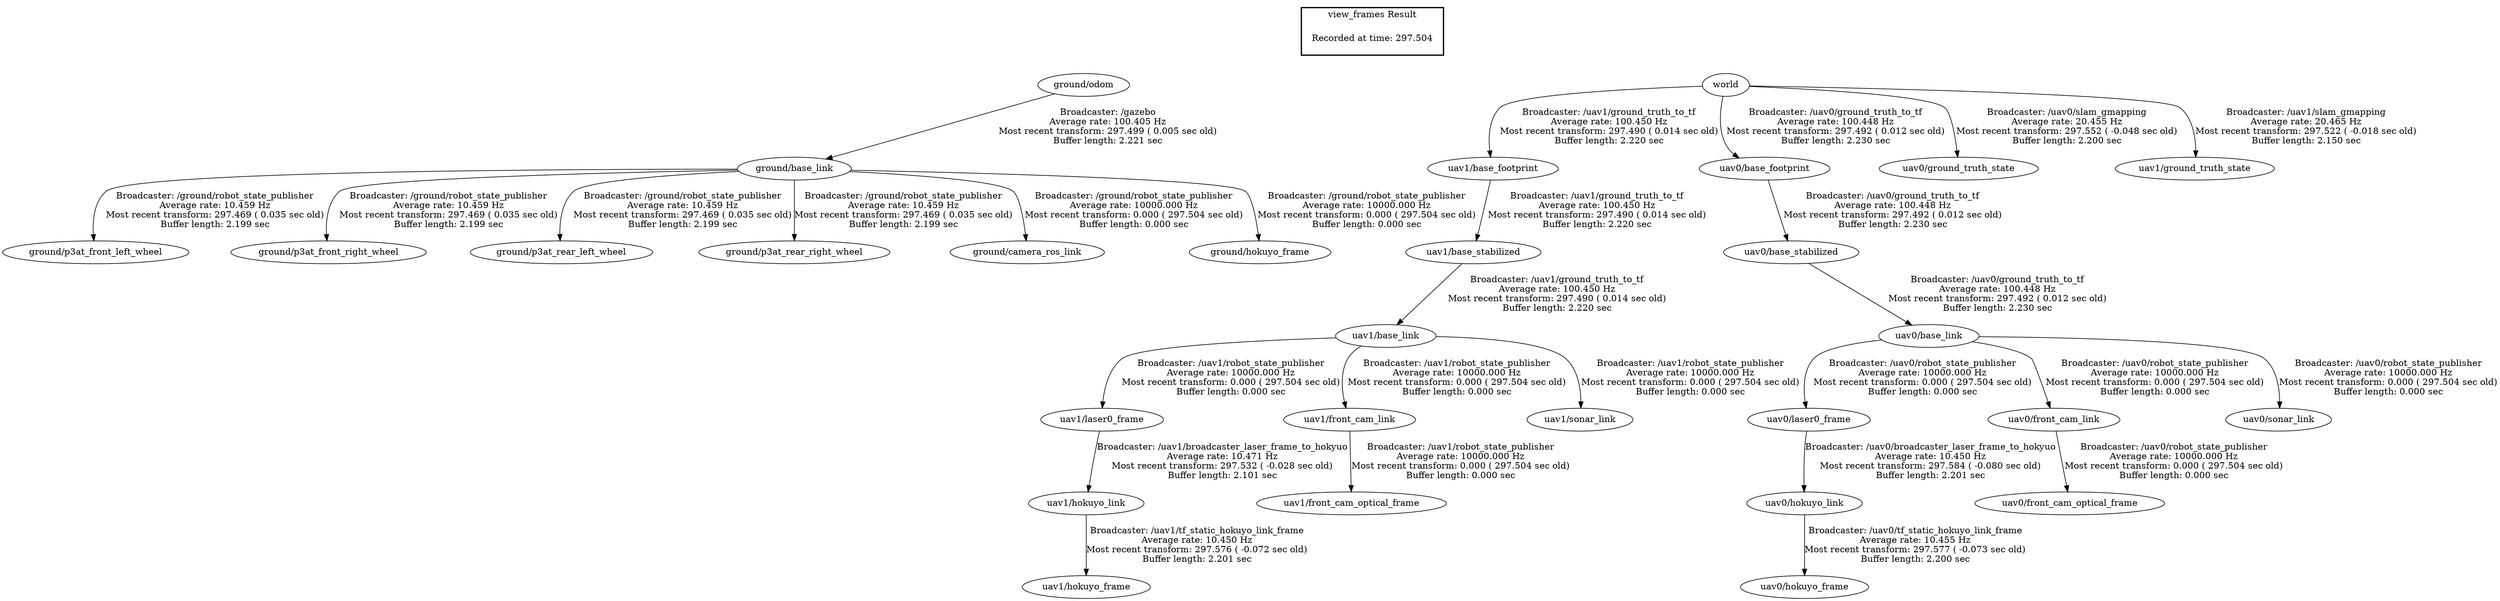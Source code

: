 digraph G {
"ground/base_link" -> "ground/p3at_front_left_wheel"[label="Broadcaster: /ground/robot_state_publisher\nAverage rate: 10.459 Hz\nMost recent transform: 297.469 ( 0.035 sec old)\nBuffer length: 2.199 sec\n"];
"ground/odom" -> "ground/base_link"[label="Broadcaster: /gazebo\nAverage rate: 100.405 Hz\nMost recent transform: 297.499 ( 0.005 sec old)\nBuffer length: 2.221 sec\n"];
"ground/base_link" -> "ground/p3at_front_right_wheel"[label="Broadcaster: /ground/robot_state_publisher\nAverage rate: 10.459 Hz\nMost recent transform: 297.469 ( 0.035 sec old)\nBuffer length: 2.199 sec\n"];
"ground/base_link" -> "ground/p3at_rear_left_wheel"[label="Broadcaster: /ground/robot_state_publisher\nAverage rate: 10.459 Hz\nMost recent transform: 297.469 ( 0.035 sec old)\nBuffer length: 2.199 sec\n"];
"ground/base_link" -> "ground/p3at_rear_right_wheel"[label="Broadcaster: /ground/robot_state_publisher\nAverage rate: 10.459 Hz\nMost recent transform: 297.469 ( 0.035 sec old)\nBuffer length: 2.199 sec\n"];
"uav1/hokuyo_link" -> "uav1/hokuyo_frame"[label="Broadcaster: /uav1/tf_static_hokuyo_link_frame\nAverage rate: 10.450 Hz\nMost recent transform: 297.576 ( -0.072 sec old)\nBuffer length: 2.201 sec\n"];
"uav1/laser0_frame" -> "uav1/hokuyo_link"[label="Broadcaster: /uav1/broadcaster_laser_frame_to_hokyuo\nAverage rate: 10.471 Hz\nMost recent transform: 297.532 ( -0.028 sec old)\nBuffer length: 2.101 sec\n"];
"uav0/hokuyo_link" -> "uav0/hokuyo_frame"[label="Broadcaster: /uav0/tf_static_hokuyo_link_frame\nAverage rate: 10.455 Hz\nMost recent transform: 297.577 ( -0.073 sec old)\nBuffer length: 2.200 sec\n"];
"uav0/laser0_frame" -> "uav0/hokuyo_link"[label="Broadcaster: /uav0/broadcaster_laser_frame_to_hokyuo\nAverage rate: 10.450 Hz\nMost recent transform: 297.584 ( -0.080 sec old)\nBuffer length: 2.201 sec\n"];
"world" -> "uav1/base_footprint"[label="Broadcaster: /uav1/ground_truth_to_tf\nAverage rate: 100.450 Hz\nMost recent transform: 297.490 ( 0.014 sec old)\nBuffer length: 2.220 sec\n"];
"uav1/base_footprint" -> "uav1/base_stabilized"[label="Broadcaster: /uav1/ground_truth_to_tf\nAverage rate: 100.450 Hz\nMost recent transform: 297.490 ( 0.014 sec old)\nBuffer length: 2.220 sec\n"];
"uav1/base_stabilized" -> "uav1/base_link"[label="Broadcaster: /uav1/ground_truth_to_tf\nAverage rate: 100.450 Hz\nMost recent transform: 297.490 ( 0.014 sec old)\nBuffer length: 2.220 sec\n"];
"world" -> "uav0/base_footprint"[label="Broadcaster: /uav0/ground_truth_to_tf\nAverage rate: 100.448 Hz\nMost recent transform: 297.492 ( 0.012 sec old)\nBuffer length: 2.230 sec\n"];
"uav0/base_footprint" -> "uav0/base_stabilized"[label="Broadcaster: /uav0/ground_truth_to_tf\nAverage rate: 100.448 Hz\nMost recent transform: 297.492 ( 0.012 sec old)\nBuffer length: 2.230 sec\n"];
"uav0/base_stabilized" -> "uav0/base_link"[label="Broadcaster: /uav0/ground_truth_to_tf\nAverage rate: 100.448 Hz\nMost recent transform: 297.492 ( 0.012 sec old)\nBuffer length: 2.230 sec\n"];
"uav1/base_link" -> "uav1/front_cam_link"[label="Broadcaster: /uav1/robot_state_publisher\nAverage rate: 10000.000 Hz\nMost recent transform: 0.000 ( 297.504 sec old)\nBuffer length: 0.000 sec\n"];
"uav1/front_cam_link" -> "uav1/front_cam_optical_frame"[label="Broadcaster: /uav1/robot_state_publisher\nAverage rate: 10000.000 Hz\nMost recent transform: 0.000 ( 297.504 sec old)\nBuffer length: 0.000 sec\n"];
"uav1/base_link" -> "uav1/laser0_frame"[label="Broadcaster: /uav1/robot_state_publisher\nAverage rate: 10000.000 Hz\nMost recent transform: 0.000 ( 297.504 sec old)\nBuffer length: 0.000 sec\n"];
"uav1/base_link" -> "uav1/sonar_link"[label="Broadcaster: /uav1/robot_state_publisher\nAverage rate: 10000.000 Hz\nMost recent transform: 0.000 ( 297.504 sec old)\nBuffer length: 0.000 sec\n"];
"uav0/base_link" -> "uav0/front_cam_link"[label="Broadcaster: /uav0/robot_state_publisher\nAverage rate: 10000.000 Hz\nMost recent transform: 0.000 ( 297.504 sec old)\nBuffer length: 0.000 sec\n"];
"uav0/front_cam_link" -> "uav0/front_cam_optical_frame"[label="Broadcaster: /uav0/robot_state_publisher\nAverage rate: 10000.000 Hz\nMost recent transform: 0.000 ( 297.504 sec old)\nBuffer length: 0.000 sec\n"];
"uav0/base_link" -> "uav0/laser0_frame"[label="Broadcaster: /uav0/robot_state_publisher\nAverage rate: 10000.000 Hz\nMost recent transform: 0.000 ( 297.504 sec old)\nBuffer length: 0.000 sec\n"];
"uav0/base_link" -> "uav0/sonar_link"[label="Broadcaster: /uav0/robot_state_publisher\nAverage rate: 10000.000 Hz\nMost recent transform: 0.000 ( 297.504 sec old)\nBuffer length: 0.000 sec\n"];
"ground/base_link" -> "ground/camera_ros_link"[label="Broadcaster: /ground/robot_state_publisher\nAverage rate: 10000.000 Hz\nMost recent transform: 0.000 ( 297.504 sec old)\nBuffer length: 0.000 sec\n"];
"ground/base_link" -> "ground/hokuyo_frame"[label="Broadcaster: /ground/robot_state_publisher\nAverage rate: 10000.000 Hz\nMost recent transform: 0.000 ( 297.504 sec old)\nBuffer length: 0.000 sec\n"];
"world" -> "uav0/ground_truth_state"[label="Broadcaster: /uav0/slam_gmapping\nAverage rate: 20.455 Hz\nMost recent transform: 297.552 ( -0.048 sec old)\nBuffer length: 2.200 sec\n"];
"world" -> "uav1/ground_truth_state"[label="Broadcaster: /uav1/slam_gmapping\nAverage rate: 20.465 Hz\nMost recent transform: 297.522 ( -0.018 sec old)\nBuffer length: 2.150 sec\n"];
edge [style=invis];
 subgraph cluster_legend { style=bold; color=black; label ="view_frames Result";
"Recorded at time: 297.504"[ shape=plaintext ] ;
 }->"world";
edge [style=invis];
 subgraph cluster_legend { style=bold; color=black; label ="view_frames Result";
"Recorded at time: 297.504"[ shape=plaintext ] ;
 }->"ground/odom";
}